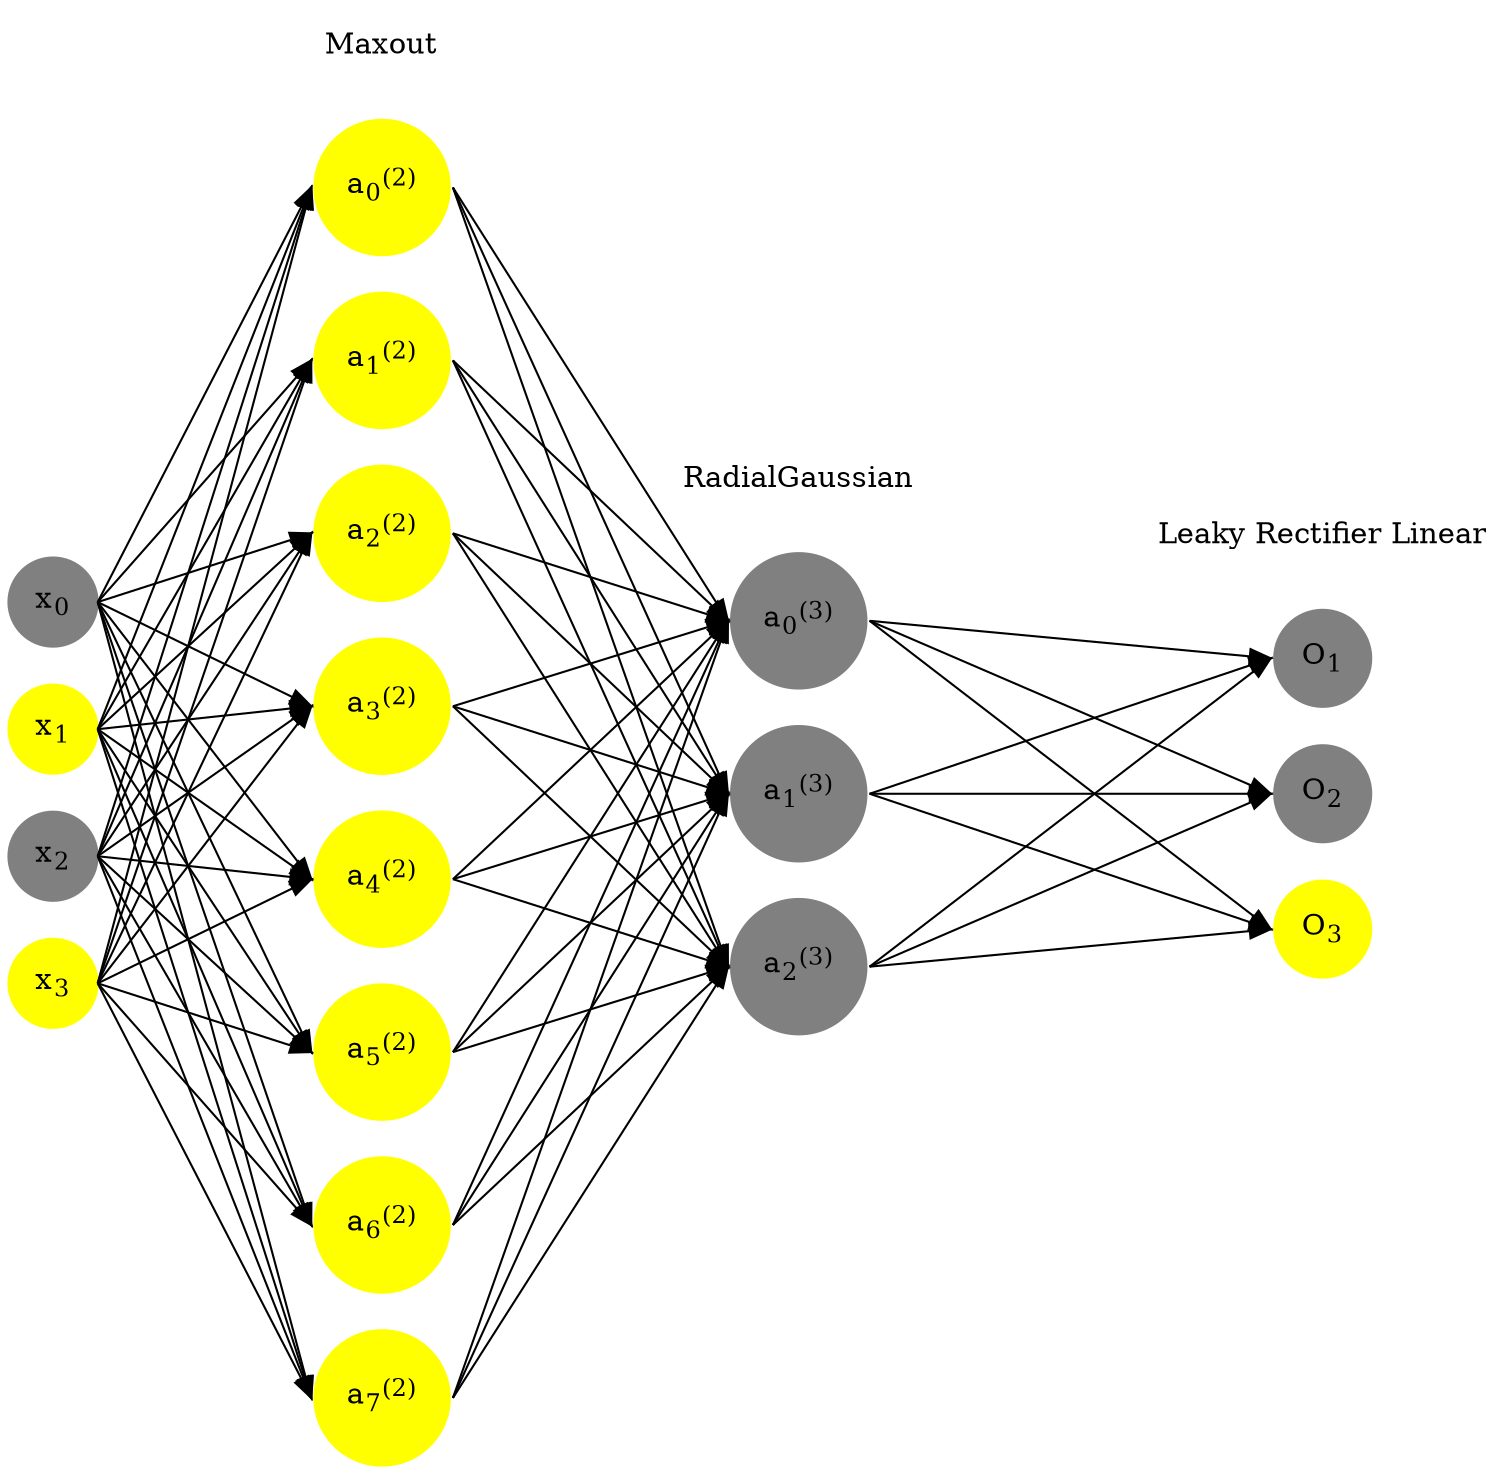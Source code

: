 digraph G {
	rankdir = LR;
	splines=false;
	edge[style=invis];
	ranksep= 1.4;
	{
	node [shape=circle, color="0.1667, 0.0, 0.5", style=filled, fillcolor="0.1667, 0.0, 0.5"];
	x0 [label=<x<sub>0</sub>>];
	}
	{
	node [shape=circle, color="0.1667, 1.0, 1.0", style=filled, fillcolor="0.1667, 1.0, 1.0"];
	x1 [label=<x<sub>1</sub>>];
	}
	{
	node [shape=circle, color="0.1667, 0.0, 0.5", style=filled, fillcolor="0.1667, 0.0, 0.5"];
	x2 [label=<x<sub>2</sub>>];
	}
	{
	node [shape=circle, color="0.1667, 1.0, 1.0", style=filled, fillcolor="0.1667, 1.0, 1.0"];
	x3 [label=<x<sub>3</sub>>];
	}
	{
	node [shape=circle, color="0.1667, 2.082769, 1.541384", style=filled, fillcolor="0.1667, 2.082769, 1.541384"];
	a02 [label=<a<sub>0</sub><sup>(2)</sup>>];
	}
	{
	node [shape=circle, color="0.1667, 1.798679, 1.399340", style=filled, fillcolor="0.1667, 1.798679, 1.399340"];
	a12 [label=<a<sub>1</sub><sup>(2)</sup>>];
	}
	{
	node [shape=circle, color="0.1667, 1.798679, 1.399340", style=filled, fillcolor="0.1667, 1.798679, 1.399340"];
	a22 [label=<a<sub>2</sub><sup>(2)</sup>>];
	}
	{
	node [shape=circle, color="0.1667, 1.798679, 1.399340", style=filled, fillcolor="0.1667, 1.798679, 1.399340"];
	a32 [label=<a<sub>3</sub><sup>(2)</sup>>];
	}
	{
	node [shape=circle, color="0.1667, 1.798679, 1.399340", style=filled, fillcolor="0.1667, 1.798679, 1.399340"];
	a42 [label=<a<sub>4</sub><sup>(2)</sup>>];
	}
	{
	node [shape=circle, color="0.1667, 1.798679, 1.399340", style=filled, fillcolor="0.1667, 1.798679, 1.399340"];
	a52 [label=<a<sub>5</sub><sup>(2)</sup>>];
	}
	{
	node [shape=circle, color="0.1667, 1.798679, 1.399340", style=filled, fillcolor="0.1667, 1.798679, 1.399340"];
	a62 [label=<a<sub>6</sub><sup>(2)</sup>>];
	}
	{
	node [shape=circle, color="0.1667, 1.798679, 1.399340", style=filled, fillcolor="0.1667, 1.798679, 1.399340"];
	a72 [label=<a<sub>7</sub><sup>(2)</sup>>];
	}
	{
	node [shape=circle, color="0.1667, 0.000000, 0.500000", style=filled, fillcolor="0.1667, 0.000000, 0.500000"];
	a03 [label=<a<sub>0</sub><sup>(3)</sup>>];
	}
	{
	node [shape=circle, color="0.1667, 0.000001, 0.500000", style=filled, fillcolor="0.1667, 0.000001, 0.500000"];
	a13 [label=<a<sub>1</sub><sup>(3)</sup>>];
	}
	{
	node [shape=circle, color="0.1667, 0.000000, 0.500000", style=filled, fillcolor="0.1667, 0.000000, 0.500000"];
	a23 [label=<a<sub>2</sub><sup>(3)</sup>>];
	}
	{
	node [shape=circle, color="0.1667, 0.0, 0.5", style=filled, fillcolor="0.1667, 0.0, 0.5"];
	O1 [label=<O<sub>1</sub>>];
	}
	{
	node [shape=circle, color="0.1667, 0.0, 0.5", style=filled, fillcolor="0.1667, 0.0, 0.5"];
	O2 [label=<O<sub>2</sub>>];
	}
	{
	node [shape=circle, color="0.1667, 1.0, 1.0", style=filled, fillcolor="0.1667, 1.0, 1.0"];
	O3 [label=<O<sub>3</sub>>];
	}
	{
	rank=same;
	x0->x1->x2->x3;
	}
	{
	rank=same;
	a02->a12->a22->a32->a42->a52->a62->a72;
	}
	{
	rank=same;
	a03->a13->a23;
	}
	{
	rank=same;
	O1->O2->O3;
	}
	l1 [shape=plaintext,label="Maxout"];
	l1->a02;
	{rank=same; l1;a02};
	l2 [shape=plaintext,label="RadialGaussian"];
	l2->a03;
	{rank=same; l2;a03};
	l3 [shape=plaintext,label="Leaky Rectifier Linear"];
	l3->O1;
	{rank=same; l3;O1};
edge[style=solid, tailport=e, headport=w];
	{x0;x1;x2;x3} -> {a02;a12;a22;a32;a42;a52;a62;a72};
	{a02;a12;a22;a32;a42;a52;a62;a72} -> {a03;a13;a23};
	{a03;a13;a23} -> {O1,O2,O3};
}